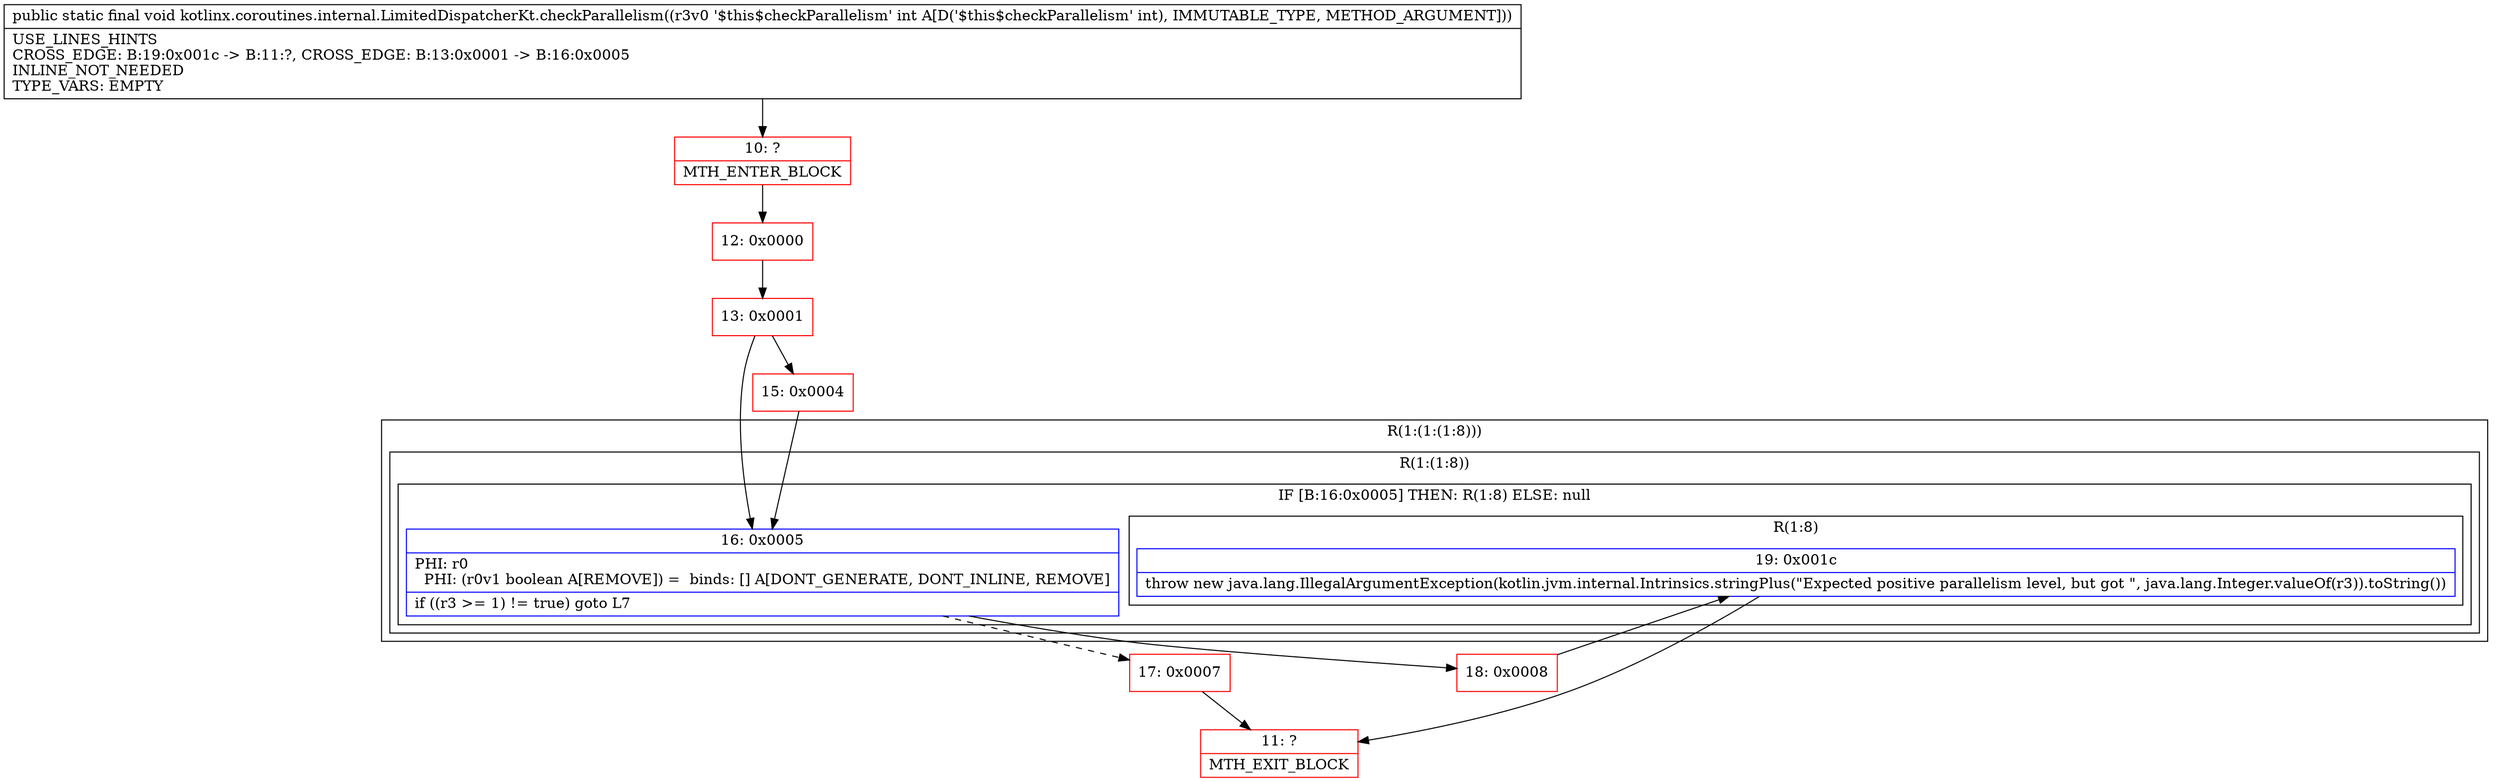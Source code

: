 digraph "CFG forkotlinx.coroutines.internal.LimitedDispatcherKt.checkParallelism(I)V" {
subgraph cluster_Region_314771953 {
label = "R(1:(1:(1:8)))";
node [shape=record,color=blue];
subgraph cluster_Region_92400923 {
label = "R(1:(1:8))";
node [shape=record,color=blue];
subgraph cluster_IfRegion_2077977814 {
label = "IF [B:16:0x0005] THEN: R(1:8) ELSE: null";
node [shape=record,color=blue];
Node_16 [shape=record,label="{16\:\ 0x0005|PHI: r0 \l  PHI: (r0v1 boolean A[REMOVE]) =  binds: [] A[DONT_GENERATE, DONT_INLINE, REMOVE]\l|if ((r3 \>= 1) != true) goto L7\l}"];
subgraph cluster_Region_1551909916 {
label = "R(1:8)";
node [shape=record,color=blue];
Node_19 [shape=record,label="{19\:\ 0x001c|throw new java.lang.IllegalArgumentException(kotlin.jvm.internal.Intrinsics.stringPlus(\"Expected positive parallelism level, but got \", java.lang.Integer.valueOf(r3)).toString())\l}"];
}
}
}
}
Node_10 [shape=record,color=red,label="{10\:\ ?|MTH_ENTER_BLOCK\l}"];
Node_12 [shape=record,color=red,label="{12\:\ 0x0000}"];
Node_13 [shape=record,color=red,label="{13\:\ 0x0001}"];
Node_15 [shape=record,color=red,label="{15\:\ 0x0004}"];
Node_17 [shape=record,color=red,label="{17\:\ 0x0007}"];
Node_11 [shape=record,color=red,label="{11\:\ ?|MTH_EXIT_BLOCK\l}"];
Node_18 [shape=record,color=red,label="{18\:\ 0x0008}"];
MethodNode[shape=record,label="{public static final void kotlinx.coroutines.internal.LimitedDispatcherKt.checkParallelism((r3v0 '$this$checkParallelism' int A[D('$this$checkParallelism' int), IMMUTABLE_TYPE, METHOD_ARGUMENT]))  | USE_LINES_HINTS\lCROSS_EDGE: B:19:0x001c \-\> B:11:?, CROSS_EDGE: B:13:0x0001 \-\> B:16:0x0005\lINLINE_NOT_NEEDED\lTYPE_VARS: EMPTY\l}"];
MethodNode -> Node_10;Node_16 -> Node_17[style=dashed];
Node_16 -> Node_18;
Node_19 -> Node_11;
Node_10 -> Node_12;
Node_12 -> Node_13;
Node_13 -> Node_15;
Node_13 -> Node_16;
Node_15 -> Node_16;
Node_17 -> Node_11;
Node_18 -> Node_19;
}


